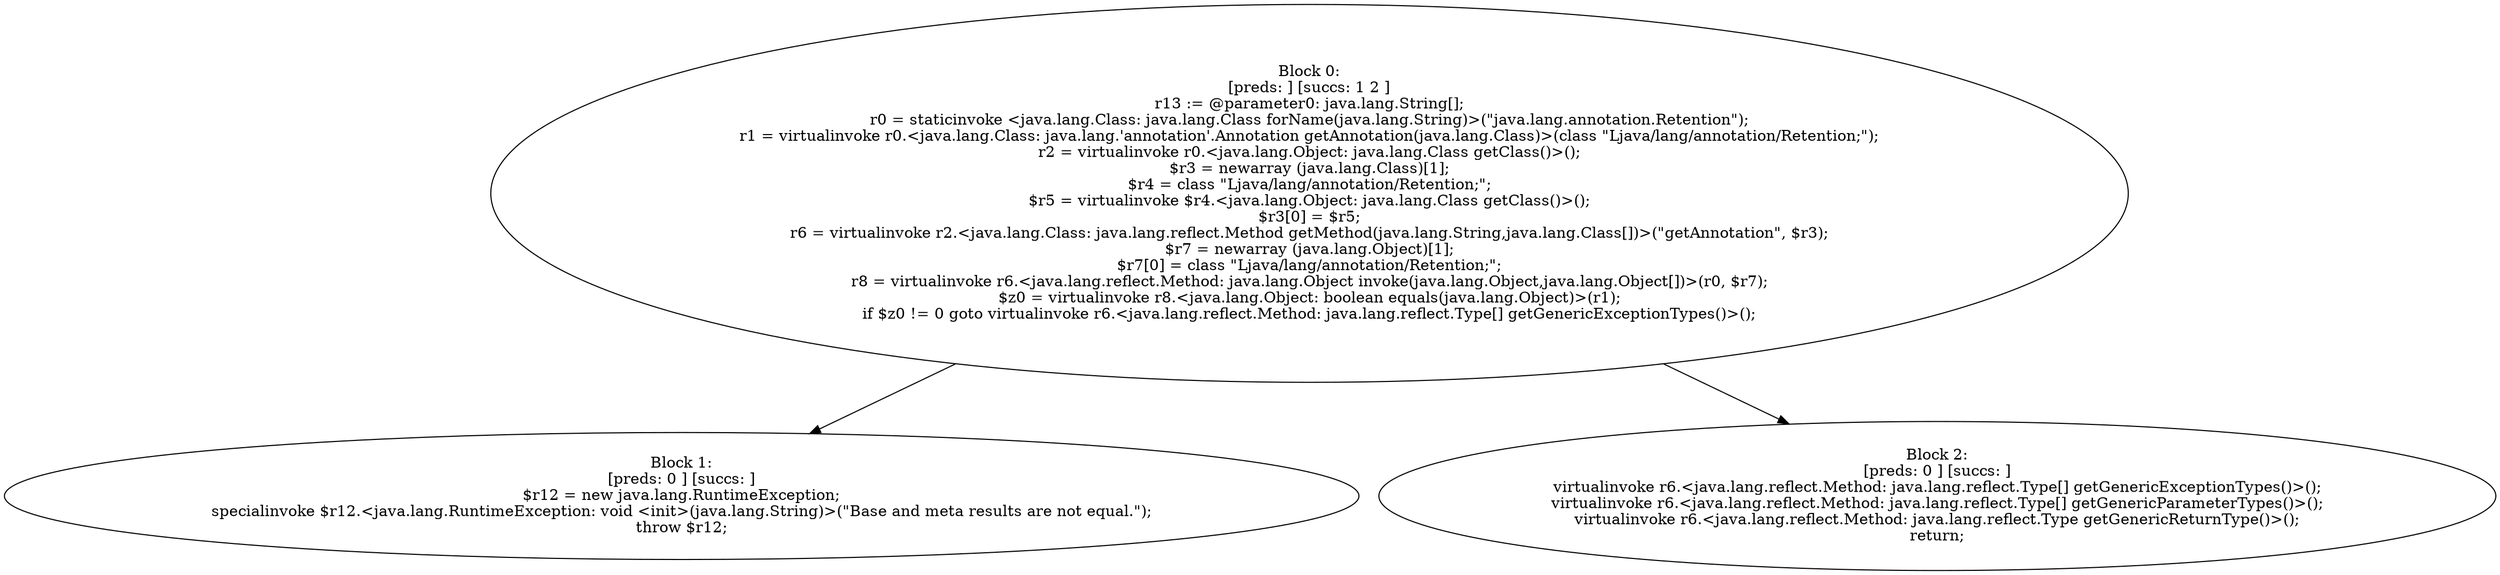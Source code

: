 digraph "unitGraph" {
    "Block 0:
[preds: ] [succs: 1 2 ]
r13 := @parameter0: java.lang.String[];
r0 = staticinvoke <java.lang.Class: java.lang.Class forName(java.lang.String)>(\"java.lang.annotation.Retention\");
r1 = virtualinvoke r0.<java.lang.Class: java.lang.'annotation'.Annotation getAnnotation(java.lang.Class)>(class \"Ljava/lang/annotation/Retention;\");
r2 = virtualinvoke r0.<java.lang.Object: java.lang.Class getClass()>();
$r3 = newarray (java.lang.Class)[1];
$r4 = class \"Ljava/lang/annotation/Retention;\";
$r5 = virtualinvoke $r4.<java.lang.Object: java.lang.Class getClass()>();
$r3[0] = $r5;
r6 = virtualinvoke r2.<java.lang.Class: java.lang.reflect.Method getMethod(java.lang.String,java.lang.Class[])>(\"getAnnotation\", $r3);
$r7 = newarray (java.lang.Object)[1];
$r7[0] = class \"Ljava/lang/annotation/Retention;\";
r8 = virtualinvoke r6.<java.lang.reflect.Method: java.lang.Object invoke(java.lang.Object,java.lang.Object[])>(r0, $r7);
$z0 = virtualinvoke r8.<java.lang.Object: boolean equals(java.lang.Object)>(r1);
if $z0 != 0 goto virtualinvoke r6.<java.lang.reflect.Method: java.lang.reflect.Type[] getGenericExceptionTypes()>();
"
    "Block 1:
[preds: 0 ] [succs: ]
$r12 = new java.lang.RuntimeException;
specialinvoke $r12.<java.lang.RuntimeException: void <init>(java.lang.String)>(\"Base and meta results are not equal.\");
throw $r12;
"
    "Block 2:
[preds: 0 ] [succs: ]
virtualinvoke r6.<java.lang.reflect.Method: java.lang.reflect.Type[] getGenericExceptionTypes()>();
virtualinvoke r6.<java.lang.reflect.Method: java.lang.reflect.Type[] getGenericParameterTypes()>();
virtualinvoke r6.<java.lang.reflect.Method: java.lang.reflect.Type getGenericReturnType()>();
return;
"
    "Block 0:
[preds: ] [succs: 1 2 ]
r13 := @parameter0: java.lang.String[];
r0 = staticinvoke <java.lang.Class: java.lang.Class forName(java.lang.String)>(\"java.lang.annotation.Retention\");
r1 = virtualinvoke r0.<java.lang.Class: java.lang.'annotation'.Annotation getAnnotation(java.lang.Class)>(class \"Ljava/lang/annotation/Retention;\");
r2 = virtualinvoke r0.<java.lang.Object: java.lang.Class getClass()>();
$r3 = newarray (java.lang.Class)[1];
$r4 = class \"Ljava/lang/annotation/Retention;\";
$r5 = virtualinvoke $r4.<java.lang.Object: java.lang.Class getClass()>();
$r3[0] = $r5;
r6 = virtualinvoke r2.<java.lang.Class: java.lang.reflect.Method getMethod(java.lang.String,java.lang.Class[])>(\"getAnnotation\", $r3);
$r7 = newarray (java.lang.Object)[1];
$r7[0] = class \"Ljava/lang/annotation/Retention;\";
r8 = virtualinvoke r6.<java.lang.reflect.Method: java.lang.Object invoke(java.lang.Object,java.lang.Object[])>(r0, $r7);
$z0 = virtualinvoke r8.<java.lang.Object: boolean equals(java.lang.Object)>(r1);
if $z0 != 0 goto virtualinvoke r6.<java.lang.reflect.Method: java.lang.reflect.Type[] getGenericExceptionTypes()>();
"->"Block 1:
[preds: 0 ] [succs: ]
$r12 = new java.lang.RuntimeException;
specialinvoke $r12.<java.lang.RuntimeException: void <init>(java.lang.String)>(\"Base and meta results are not equal.\");
throw $r12;
";
    "Block 0:
[preds: ] [succs: 1 2 ]
r13 := @parameter0: java.lang.String[];
r0 = staticinvoke <java.lang.Class: java.lang.Class forName(java.lang.String)>(\"java.lang.annotation.Retention\");
r1 = virtualinvoke r0.<java.lang.Class: java.lang.'annotation'.Annotation getAnnotation(java.lang.Class)>(class \"Ljava/lang/annotation/Retention;\");
r2 = virtualinvoke r0.<java.lang.Object: java.lang.Class getClass()>();
$r3 = newarray (java.lang.Class)[1];
$r4 = class \"Ljava/lang/annotation/Retention;\";
$r5 = virtualinvoke $r4.<java.lang.Object: java.lang.Class getClass()>();
$r3[0] = $r5;
r6 = virtualinvoke r2.<java.lang.Class: java.lang.reflect.Method getMethod(java.lang.String,java.lang.Class[])>(\"getAnnotation\", $r3);
$r7 = newarray (java.lang.Object)[1];
$r7[0] = class \"Ljava/lang/annotation/Retention;\";
r8 = virtualinvoke r6.<java.lang.reflect.Method: java.lang.Object invoke(java.lang.Object,java.lang.Object[])>(r0, $r7);
$z0 = virtualinvoke r8.<java.lang.Object: boolean equals(java.lang.Object)>(r1);
if $z0 != 0 goto virtualinvoke r6.<java.lang.reflect.Method: java.lang.reflect.Type[] getGenericExceptionTypes()>();
"->"Block 2:
[preds: 0 ] [succs: ]
virtualinvoke r6.<java.lang.reflect.Method: java.lang.reflect.Type[] getGenericExceptionTypes()>();
virtualinvoke r6.<java.lang.reflect.Method: java.lang.reflect.Type[] getGenericParameterTypes()>();
virtualinvoke r6.<java.lang.reflect.Method: java.lang.reflect.Type getGenericReturnType()>();
return;
";
}
